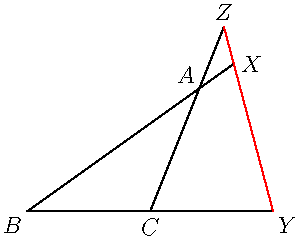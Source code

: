 
import geometry;

size(150);

pair A = (2, 5);
label("$A$", A, NW);
pair B = (-5, 0);
label("$B$", B, SW);
pair C = (0, 0);
label("$C$", C, S);

draw(A -- B -- C -- cycle);

real tx = -0.2;
real ty = 2;

pair X = ((1-tx)*A.x+tx*B.x, (1-tx)*A.y+tx*B.y);
label("$X$", X, E);
pair Y = ((1-ty)*B.x+ty*C.x, (1-ty)*B.y+ty*C.y);
label("$Y$", Y, SE);
pair Z = locate(intersectionpoint(line(locate(X), locate(Y)), line(locate(A), locate(C))));
label("$Z$", Z, N);

draw(A -- X);
draw(C -- Y);
draw(A -- Z);
draw(X -- Y -- Z, red);
